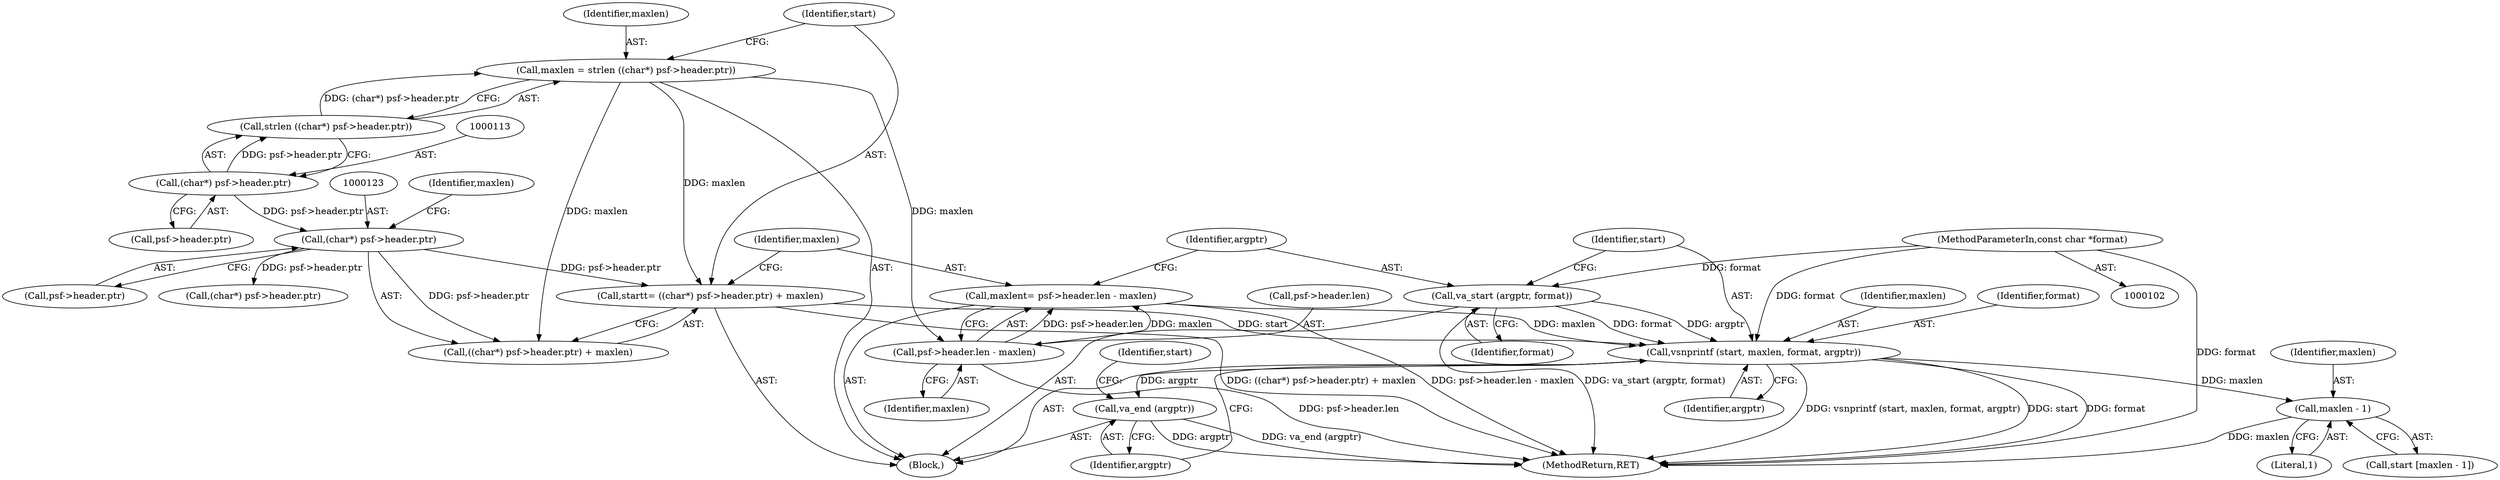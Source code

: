 digraph "0_libsndfile_708e996c87c5fae77b104ccfeb8f6db784c32074_15@API" {
"1000142" [label="(Call,vsnprintf (start, maxlen, format, argptr))"];
"1000119" [label="(Call,start\t= ((char*) psf->header.ptr) + maxlen)"];
"1000122" [label="(Call,(char*) psf->header.ptr)"];
"1000112" [label="(Call,(char*) psf->header.ptr)"];
"1000109" [label="(Call,maxlen = strlen ((char*) psf->header.ptr))"];
"1000111" [label="(Call,strlen ((char*) psf->header.ptr))"];
"1000130" [label="(Call,maxlen\t= psf->header.len - maxlen)"];
"1000132" [label="(Call,psf->header.len - maxlen)"];
"1000139" [label="(Call,va_start (argptr, format))"];
"1000104" [label="(MethodParameterIn,const char *format)"];
"1000147" [label="(Call,va_end (argptr))"];
"1000152" [label="(Call,maxlen - 1)"];
"1000142" [label="(Call,vsnprintf (start, maxlen, format, argptr))"];
"1000130" [label="(Call,maxlen\t= psf->header.len - maxlen)"];
"1000139" [label="(Call,va_start (argptr, format))"];
"1000129" [label="(Identifier,maxlen)"];
"1000111" [label="(Call,strlen ((char*) psf->header.ptr))"];
"1000119" [label="(Call,start\t= ((char*) psf->header.ptr) + maxlen)"];
"1000163" [label="(Call,(char*) psf->header.ptr)"];
"1000114" [label="(Call,psf->header.ptr)"];
"1000105" [label="(Block,)"];
"1000120" [label="(Identifier,start)"];
"1000132" [label="(Call,psf->header.len - maxlen)"];
"1000143" [label="(Identifier,start)"];
"1000171" [label="(MethodReturn,RET)"];
"1000122" [label="(Call,(char*) psf->header.ptr)"];
"1000140" [label="(Identifier,argptr)"];
"1000104" [label="(MethodParameterIn,const char *format)"];
"1000144" [label="(Identifier,maxlen)"];
"1000153" [label="(Identifier,maxlen)"];
"1000147" [label="(Call,va_end (argptr))"];
"1000141" [label="(Identifier,format)"];
"1000110" [label="(Identifier,maxlen)"];
"1000150" [label="(Call,start [maxlen - 1])"];
"1000124" [label="(Call,psf->header.ptr)"];
"1000133" [label="(Call,psf->header.len)"];
"1000109" [label="(Call,maxlen = strlen ((char*) psf->header.ptr))"];
"1000152" [label="(Call,maxlen - 1)"];
"1000138" [label="(Identifier,maxlen)"];
"1000131" [label="(Identifier,maxlen)"];
"1000112" [label="(Call,(char*) psf->header.ptr)"];
"1000121" [label="(Call,((char*) psf->header.ptr) + maxlen)"];
"1000146" [label="(Identifier,argptr)"];
"1000148" [label="(Identifier,argptr)"];
"1000154" [label="(Literal,1)"];
"1000145" [label="(Identifier,format)"];
"1000151" [label="(Identifier,start)"];
"1000142" -> "1000105"  [label="AST: "];
"1000142" -> "1000146"  [label="CFG: "];
"1000143" -> "1000142"  [label="AST: "];
"1000144" -> "1000142"  [label="AST: "];
"1000145" -> "1000142"  [label="AST: "];
"1000146" -> "1000142"  [label="AST: "];
"1000148" -> "1000142"  [label="CFG: "];
"1000142" -> "1000171"  [label="DDG: vsnprintf (start, maxlen, format, argptr)"];
"1000142" -> "1000171"  [label="DDG: start"];
"1000142" -> "1000171"  [label="DDG: format"];
"1000119" -> "1000142"  [label="DDG: start"];
"1000130" -> "1000142"  [label="DDG: maxlen"];
"1000139" -> "1000142"  [label="DDG: format"];
"1000139" -> "1000142"  [label="DDG: argptr"];
"1000104" -> "1000142"  [label="DDG: format"];
"1000142" -> "1000147"  [label="DDG: argptr"];
"1000142" -> "1000152"  [label="DDG: maxlen"];
"1000119" -> "1000105"  [label="AST: "];
"1000119" -> "1000121"  [label="CFG: "];
"1000120" -> "1000119"  [label="AST: "];
"1000121" -> "1000119"  [label="AST: "];
"1000131" -> "1000119"  [label="CFG: "];
"1000119" -> "1000171"  [label="DDG: ((char*) psf->header.ptr) + maxlen"];
"1000122" -> "1000119"  [label="DDG: psf->header.ptr"];
"1000109" -> "1000119"  [label="DDG: maxlen"];
"1000122" -> "1000121"  [label="AST: "];
"1000122" -> "1000124"  [label="CFG: "];
"1000123" -> "1000122"  [label="AST: "];
"1000124" -> "1000122"  [label="AST: "];
"1000129" -> "1000122"  [label="CFG: "];
"1000122" -> "1000121"  [label="DDG: psf->header.ptr"];
"1000112" -> "1000122"  [label="DDG: psf->header.ptr"];
"1000122" -> "1000163"  [label="DDG: psf->header.ptr"];
"1000112" -> "1000111"  [label="AST: "];
"1000112" -> "1000114"  [label="CFG: "];
"1000113" -> "1000112"  [label="AST: "];
"1000114" -> "1000112"  [label="AST: "];
"1000111" -> "1000112"  [label="CFG: "];
"1000112" -> "1000111"  [label="DDG: psf->header.ptr"];
"1000109" -> "1000105"  [label="AST: "];
"1000109" -> "1000111"  [label="CFG: "];
"1000110" -> "1000109"  [label="AST: "];
"1000111" -> "1000109"  [label="AST: "];
"1000120" -> "1000109"  [label="CFG: "];
"1000111" -> "1000109"  [label="DDG: (char*) psf->header.ptr"];
"1000109" -> "1000121"  [label="DDG: maxlen"];
"1000109" -> "1000132"  [label="DDG: maxlen"];
"1000130" -> "1000105"  [label="AST: "];
"1000130" -> "1000132"  [label="CFG: "];
"1000131" -> "1000130"  [label="AST: "];
"1000132" -> "1000130"  [label="AST: "];
"1000140" -> "1000130"  [label="CFG: "];
"1000130" -> "1000171"  [label="DDG: psf->header.len - maxlen"];
"1000132" -> "1000130"  [label="DDG: psf->header.len"];
"1000132" -> "1000130"  [label="DDG: maxlen"];
"1000132" -> "1000138"  [label="CFG: "];
"1000133" -> "1000132"  [label="AST: "];
"1000138" -> "1000132"  [label="AST: "];
"1000132" -> "1000171"  [label="DDG: psf->header.len"];
"1000139" -> "1000105"  [label="AST: "];
"1000139" -> "1000141"  [label="CFG: "];
"1000140" -> "1000139"  [label="AST: "];
"1000141" -> "1000139"  [label="AST: "];
"1000143" -> "1000139"  [label="CFG: "];
"1000139" -> "1000171"  [label="DDG: va_start (argptr, format)"];
"1000104" -> "1000139"  [label="DDG: format"];
"1000104" -> "1000102"  [label="AST: "];
"1000104" -> "1000171"  [label="DDG: format"];
"1000147" -> "1000105"  [label="AST: "];
"1000147" -> "1000148"  [label="CFG: "];
"1000148" -> "1000147"  [label="AST: "];
"1000151" -> "1000147"  [label="CFG: "];
"1000147" -> "1000171"  [label="DDG: va_end (argptr)"];
"1000147" -> "1000171"  [label="DDG: argptr"];
"1000152" -> "1000150"  [label="AST: "];
"1000152" -> "1000154"  [label="CFG: "];
"1000153" -> "1000152"  [label="AST: "];
"1000154" -> "1000152"  [label="AST: "];
"1000150" -> "1000152"  [label="CFG: "];
"1000152" -> "1000171"  [label="DDG: maxlen"];
}
